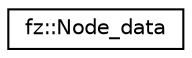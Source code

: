 digraph "Graphical Class Hierarchy"
{
 // LATEX_PDF_SIZE
  edge [fontname="Helvetica",fontsize="10",labelfontname="Helvetica",labelfontsize="10"];
  node [fontname="Helvetica",fontsize="10",shape=record];
  rankdir="LR";
  Node0 [label="fz::Node_data",height=0.2,width=0.4,color="black", fillcolor="white", style="filled",URL="$structfz_1_1Node__data.html",tooltip="On-heap data structure used to specify values for data components of a Node."];
}
